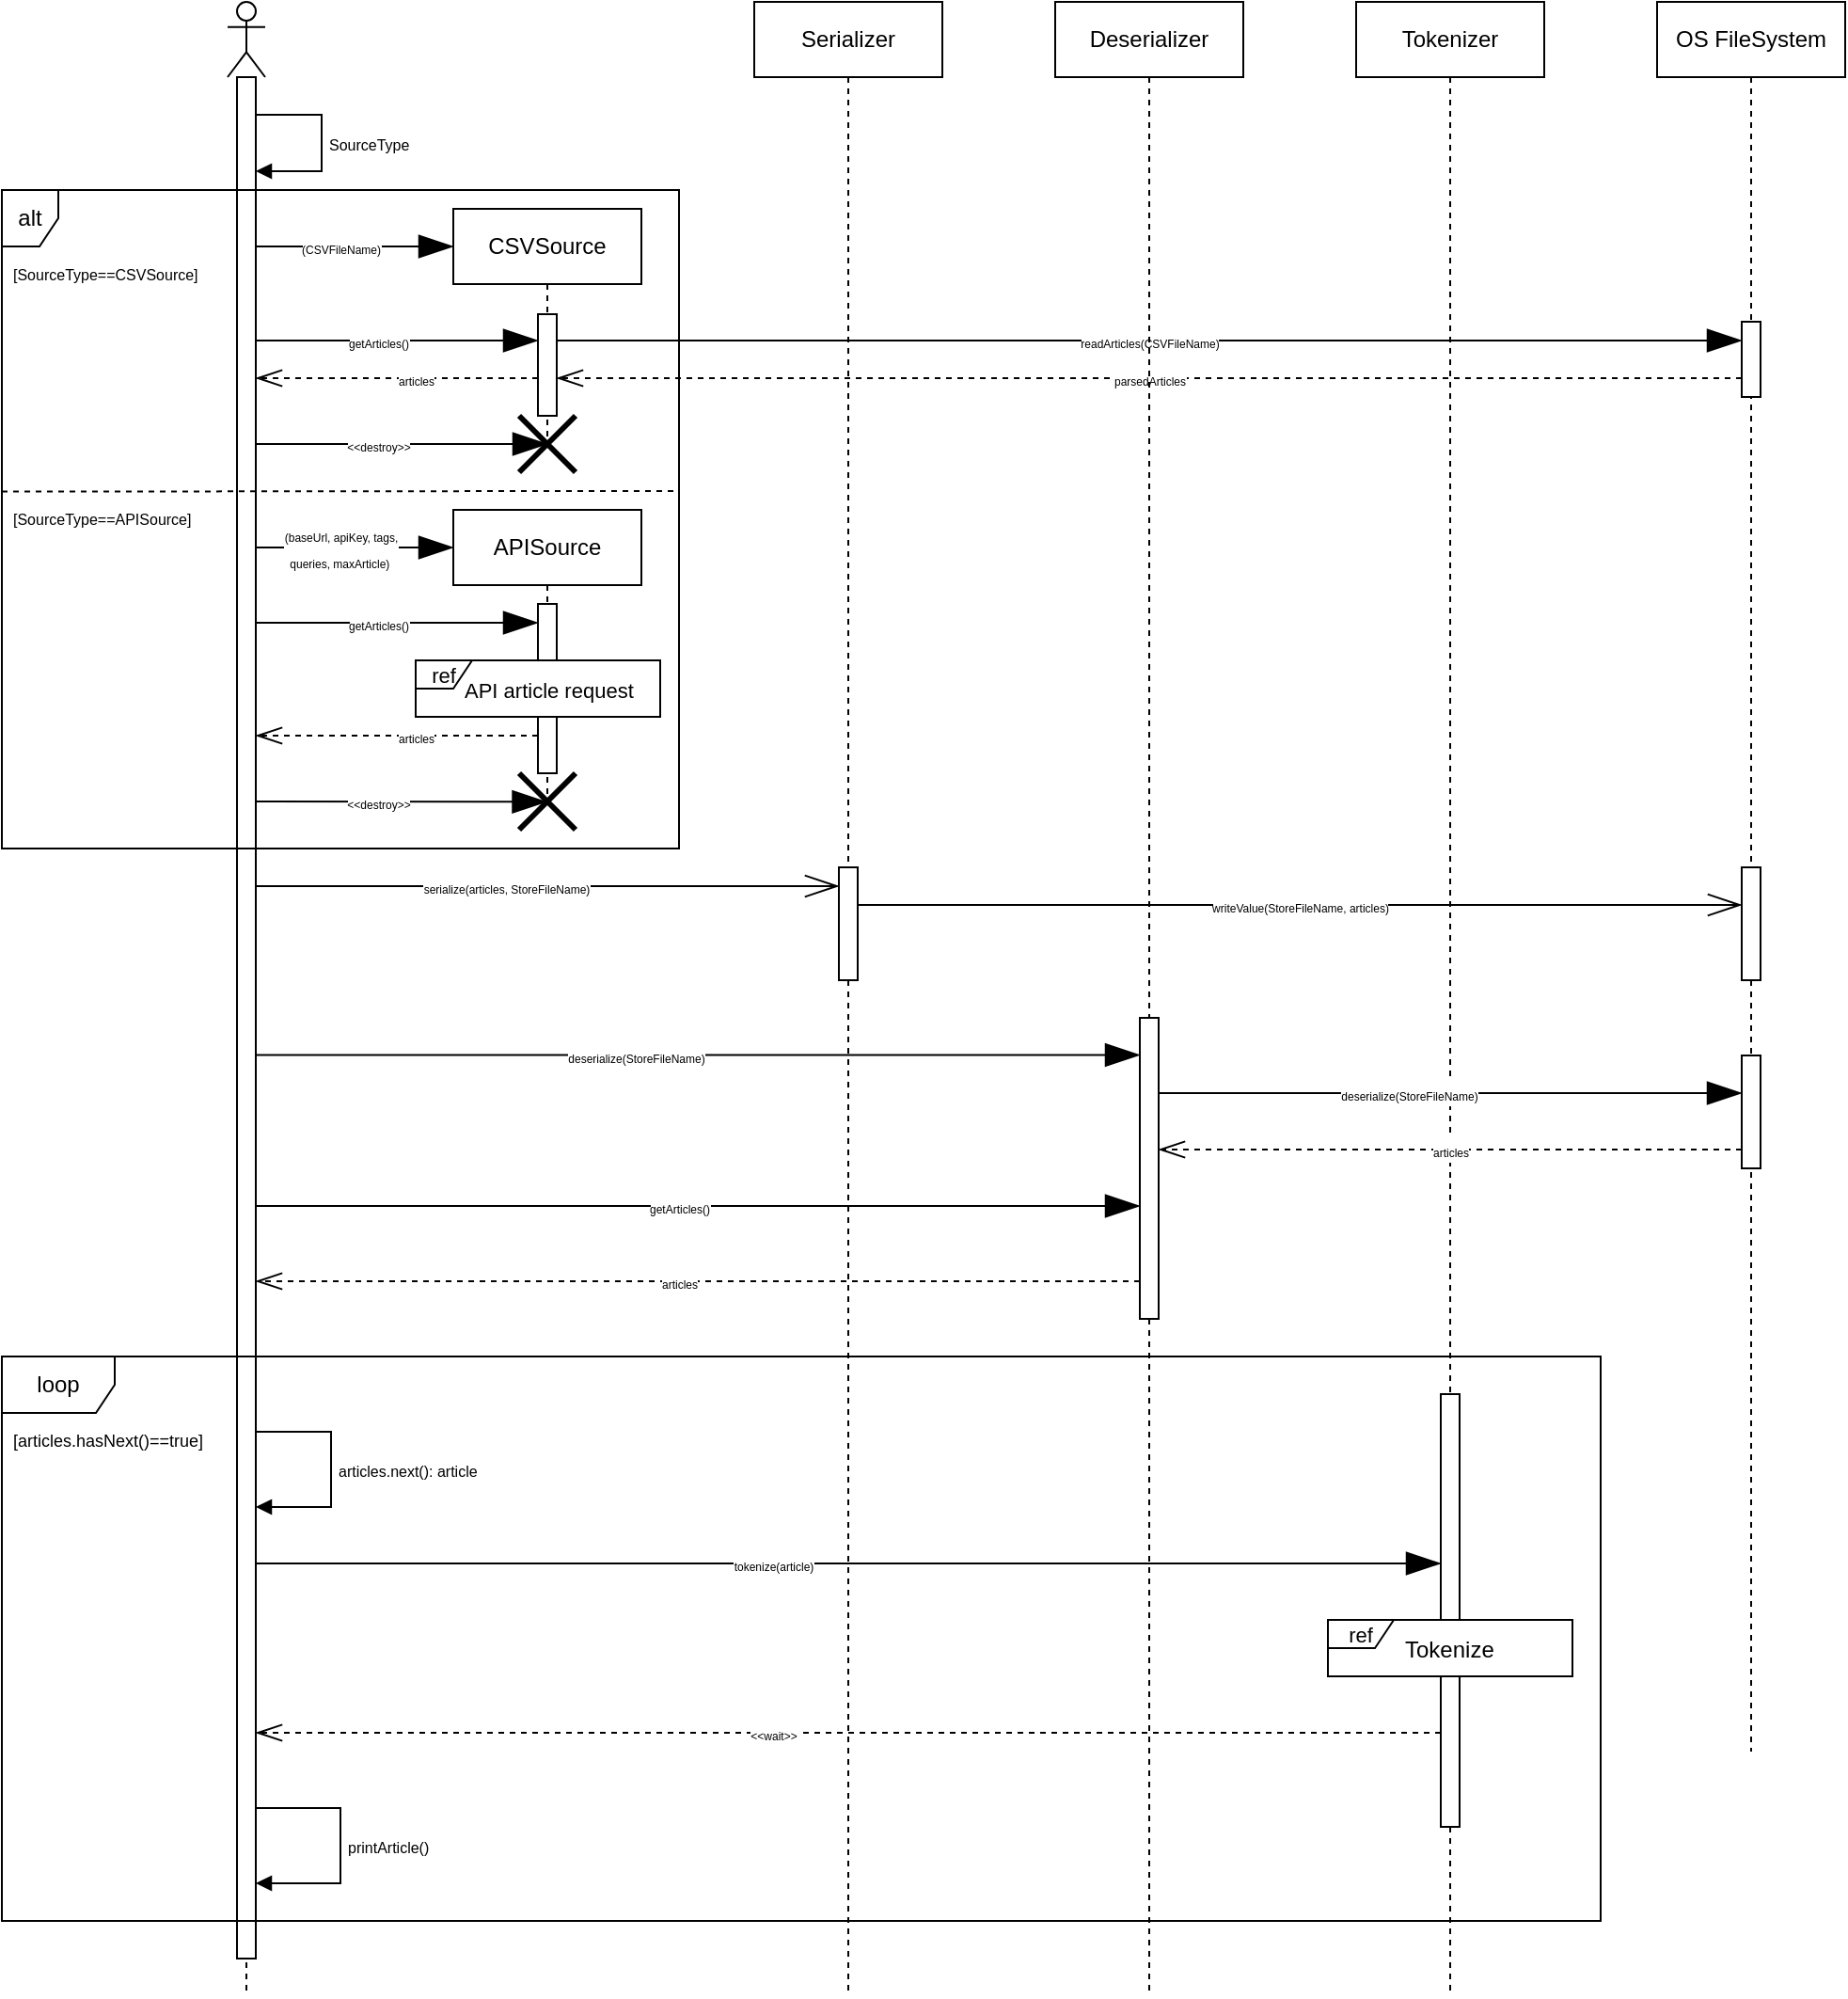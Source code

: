 <mxfile version="21.2.8" type="device">
  <diagram name="Page-1" id="2YBvvXClWsGukQMizWep">
    <mxGraphModel dx="1297" dy="-189" grid="1" gridSize="10" guides="1" tooltips="1" connect="1" arrows="1" fold="1" page="1" pageScale="1" pageWidth="850" pageHeight="1100" math="0" shadow="0">
      <root>
        <mxCell id="0" />
        <mxCell id="1" parent="0" />
        <mxCell id="KgcwhwzwJlgUO1JTBY_t-3" value="" style="shape=umlLifeline;perimeter=lifelinePerimeter;whiteSpace=wrap;html=1;container=1;dropTarget=0;collapsible=0;recursiveResize=0;outlineConnect=0;portConstraint=eastwest;newEdgeStyle={&quot;edgeStyle&quot;:&quot;elbowEdgeStyle&quot;,&quot;elbow&quot;:&quot;vertical&quot;,&quot;curved&quot;:0,&quot;rounded&quot;:0};participant=umlActor;" parent="1" vertex="1">
          <mxGeometry x="150" y="1120" width="20" height="1060" as="geometry" />
        </mxCell>
        <mxCell id="KgcwhwzwJlgUO1JTBY_t-4" value="" style="html=1;points=[];perimeter=orthogonalPerimeter;outlineConnect=0;targetShapes=umlLifeline;portConstraint=eastwest;newEdgeStyle={&quot;edgeStyle&quot;:&quot;elbowEdgeStyle&quot;,&quot;elbow&quot;:&quot;vertical&quot;,&quot;curved&quot;:0,&quot;rounded&quot;:0};" parent="KgcwhwzwJlgUO1JTBY_t-3" vertex="1">
          <mxGeometry x="5" y="40" width="10" height="1000" as="geometry" />
        </mxCell>
        <mxCell id="6_1-8qy97I9ZGp-JPqzc-2" value="&lt;font style=&quot;font-size: 8px;&quot;&gt;SourceType&lt;/font&gt;" style="html=1;align=left;spacingLeft=2;endArrow=block;rounded=0;edgeStyle=orthogonalEdgeStyle;curved=0;rounded=0;" parent="KgcwhwzwJlgUO1JTBY_t-3" source="KgcwhwzwJlgUO1JTBY_t-4" target="KgcwhwzwJlgUO1JTBY_t-4" edge="1">
          <mxGeometry relative="1" as="geometry">
            <mxPoint x="20" y="60" as="sourcePoint" />
            <Array as="points">
              <mxPoint x="50" y="60" />
              <mxPoint x="50" y="90" />
            </Array>
            <mxPoint x="20" y="90" as="targetPoint" />
          </mxGeometry>
        </mxCell>
        <mxCell id="NDGKZVB12Xw6W9YrpPGg-29" value="&lt;font style=&quot;font-size: 8px;&quot;&gt;articles.next(): article&lt;br&gt;&lt;/font&gt;" style="html=1;align=left;spacingLeft=2;endArrow=block;rounded=0;edgeStyle=orthogonalEdgeStyle;curved=0;rounded=0;" edge="1" parent="KgcwhwzwJlgUO1JTBY_t-3" source="KgcwhwzwJlgUO1JTBY_t-4" target="KgcwhwzwJlgUO1JTBY_t-4">
          <mxGeometry relative="1" as="geometry">
            <mxPoint x="20" y="760" as="sourcePoint" />
            <Array as="points">
              <mxPoint x="55" y="760" />
              <mxPoint x="55" y="800" />
            </Array>
            <mxPoint x="20" y="790" as="targetPoint" />
          </mxGeometry>
        </mxCell>
        <mxCell id="NDGKZVB12Xw6W9YrpPGg-33" value="&lt;font style=&quot;font-size: 8px;&quot;&gt;printArticle()&lt;br&gt;&lt;/font&gt;" style="html=1;align=left;spacingLeft=2;endArrow=block;rounded=0;edgeStyle=orthogonalEdgeStyle;curved=0;rounded=0;" edge="1" parent="KgcwhwzwJlgUO1JTBY_t-3" source="KgcwhwzwJlgUO1JTBY_t-4" target="KgcwhwzwJlgUO1JTBY_t-4">
          <mxGeometry x="-0.0" relative="1" as="geometry">
            <mxPoint x="20" y="930" as="sourcePoint" />
            <Array as="points">
              <mxPoint x="60" y="960" />
              <mxPoint x="60" y="1000" />
            </Array>
            <mxPoint x="20" y="970" as="targetPoint" />
            <mxPoint as="offset" />
          </mxGeometry>
        </mxCell>
        <mxCell id="6_1-8qy97I9ZGp-JPqzc-3" value="alt" style="shape=umlFrame;whiteSpace=wrap;html=1;pointerEvents=0;width=30;height=30;" parent="1" vertex="1">
          <mxGeometry x="30" y="1220" width="360" height="350" as="geometry" />
        </mxCell>
        <mxCell id="6_1-8qy97I9ZGp-JPqzc-4" value="&lt;font style=&quot;font-size: 8px;&quot;&gt;[SourceType==CSVSource]&lt;/font&gt;" style="text;strokeColor=none;fillColor=none;align=left;verticalAlign=top;spacingLeft=4;spacingRight=4;overflow=hidden;rotatable=0;points=[[0,0.5],[1,0.5]];portConstraint=eastwest;whiteSpace=wrap;html=1;" parent="1" vertex="1">
          <mxGeometry x="30" y="1250" width="110" height="26" as="geometry" />
        </mxCell>
        <mxCell id="6_1-8qy97I9ZGp-JPqzc-5" value="CSVSource" style="shape=umlLifeline;perimeter=lifelinePerimeter;whiteSpace=wrap;html=1;container=1;dropTarget=0;collapsible=0;recursiveResize=0;outlineConnect=0;portConstraint=eastwest;newEdgeStyle={&quot;edgeStyle&quot;:&quot;elbowEdgeStyle&quot;,&quot;elbow&quot;:&quot;vertical&quot;,&quot;curved&quot;:0,&quot;rounded&quot;:0};" parent="1" vertex="1">
          <mxGeometry x="270" y="1230" width="100" height="130" as="geometry" />
        </mxCell>
        <mxCell id="6_1-8qy97I9ZGp-JPqzc-6" value="" style="html=1;points=[];perimeter=orthogonalPerimeter;outlineConnect=0;targetShapes=umlLifeline;portConstraint=eastwest;newEdgeStyle={&quot;edgeStyle&quot;:&quot;elbowEdgeStyle&quot;,&quot;elbow&quot;:&quot;vertical&quot;,&quot;curved&quot;:0,&quot;rounded&quot;:0};" parent="6_1-8qy97I9ZGp-JPqzc-5" vertex="1">
          <mxGeometry x="45" y="56" width="10" height="54" as="geometry" />
        </mxCell>
        <mxCell id="6_1-8qy97I9ZGp-JPqzc-14" value="&lt;font style=&quot;font-size: 6px;&quot;&gt;(CSVFileName)&lt;/font&gt;" style="endArrow=blockThin;endSize=16;endFill=1;html=1;rounded=0;" parent="1" edge="1">
          <mxGeometry x="-0.143" width="160" relative="1" as="geometry">
            <mxPoint x="165" y="1250" as="sourcePoint" />
            <mxPoint x="270" y="1250" as="targetPoint" />
            <mxPoint as="offset" />
          </mxGeometry>
        </mxCell>
        <mxCell id="6_1-8qy97I9ZGp-JPqzc-15" value="&lt;font style=&quot;font-size: 6px;&quot;&gt;getArticles()&lt;/font&gt;" style="endArrow=blockThin;endSize=16;endFill=1;html=1;rounded=0;" parent="1" source="KgcwhwzwJlgUO1JTBY_t-4" target="6_1-8qy97I9ZGp-JPqzc-6" edge="1">
          <mxGeometry x="-0.133" width="160" relative="1" as="geometry">
            <mxPoint x="165" y="1290" as="sourcePoint" />
            <mxPoint x="310" y="1290" as="targetPoint" />
            <Array as="points">
              <mxPoint x="190" y="1300" />
              <mxPoint x="290" y="1300" />
            </Array>
            <mxPoint as="offset" />
          </mxGeometry>
        </mxCell>
        <mxCell id="6_1-8qy97I9ZGp-JPqzc-16" value="&lt;font style=&quot;font-size: 6px;&quot;&gt;articles&lt;/font&gt;" style="endArrow=openThin;endSize=12;dashed=1;html=1;rounded=0;endFill=0;" parent="1" source="6_1-8qy97I9ZGp-JPqzc-6" target="KgcwhwzwJlgUO1JTBY_t-4" edge="1">
          <mxGeometry x="-0.133" width="160" relative="1" as="geometry">
            <mxPoint x="250" y="1320" as="sourcePoint" />
            <mxPoint x="210" y="1320" as="targetPoint" />
            <Array as="points">
              <mxPoint x="290" y="1320" />
            </Array>
            <mxPoint as="offset" />
          </mxGeometry>
        </mxCell>
        <mxCell id="6_1-8qy97I9ZGp-JPqzc-17" value="" style="shape=umlDestroy;whiteSpace=wrap;html=1;strokeWidth=3;targetShapes=umlLifeline;" parent="1" vertex="1">
          <mxGeometry x="305" y="1340" width="30" height="30" as="geometry" />
        </mxCell>
        <mxCell id="6_1-8qy97I9ZGp-JPqzc-18" value="&lt;font style=&quot;font-size: 6px;&quot;&gt;&amp;lt;&amp;lt;destroy&amp;gt;&amp;gt;&lt;/font&gt;" style="endArrow=blockThin;endSize=16;endFill=1;html=1;rounded=0;" parent="1" source="KgcwhwzwJlgUO1JTBY_t-4" edge="1">
          <mxGeometry x="-0.161" width="160" relative="1" as="geometry">
            <mxPoint x="175" y="1354.55" as="sourcePoint" />
            <mxPoint x="320" y="1355" as="targetPoint" />
            <mxPoint as="offset" />
          </mxGeometry>
        </mxCell>
        <mxCell id="6_1-8qy97I9ZGp-JPqzc-19" value="" style="endArrow=none;dashed=1;html=1;rounded=0;exitX=0;exitY=0.458;exitDx=0;exitDy=0;exitPerimeter=0;entryX=1;entryY=0.457;entryDx=0;entryDy=0;entryPerimeter=0;" parent="1" source="6_1-8qy97I9ZGp-JPqzc-3" target="6_1-8qy97I9ZGp-JPqzc-3" edge="1">
          <mxGeometry width="50" height="50" relative="1" as="geometry">
            <mxPoint x="260" y="1470" as="sourcePoint" />
            <mxPoint x="380" y="1380" as="targetPoint" />
          </mxGeometry>
        </mxCell>
        <mxCell id="6_1-8qy97I9ZGp-JPqzc-20" value="&lt;font style=&quot;font-size: 8px;&quot;&gt;[SourceType==APISource]&lt;/font&gt;" style="text;strokeColor=none;fillColor=none;align=left;verticalAlign=top;spacingLeft=4;spacingRight=4;overflow=hidden;rotatable=0;points=[[0,0.5],[1,0.5]];portConstraint=eastwest;whiteSpace=wrap;html=1;" parent="1" vertex="1">
          <mxGeometry x="30" y="1380" width="110" height="30" as="geometry" />
        </mxCell>
        <mxCell id="6_1-8qy97I9ZGp-JPqzc-21" value="APISource" style="shape=umlLifeline;perimeter=lifelinePerimeter;whiteSpace=wrap;html=1;container=1;dropTarget=0;collapsible=0;recursiveResize=0;outlineConnect=0;portConstraint=eastwest;newEdgeStyle={&quot;edgeStyle&quot;:&quot;elbowEdgeStyle&quot;,&quot;elbow&quot;:&quot;vertical&quot;,&quot;curved&quot;:0,&quot;rounded&quot;:0};" parent="1" vertex="1">
          <mxGeometry x="270" y="1390" width="100" height="160" as="geometry" />
        </mxCell>
        <mxCell id="6_1-8qy97I9ZGp-JPqzc-22" value="" style="html=1;points=[];perimeter=orthogonalPerimeter;outlineConnect=0;targetShapes=umlLifeline;portConstraint=eastwest;newEdgeStyle={&quot;edgeStyle&quot;:&quot;elbowEdgeStyle&quot;,&quot;elbow&quot;:&quot;vertical&quot;,&quot;curved&quot;:0,&quot;rounded&quot;:0};fillStyle=solid;" parent="6_1-8qy97I9ZGp-JPqzc-21" vertex="1">
          <mxGeometry x="45" y="50" width="10" height="90" as="geometry" />
        </mxCell>
        <mxCell id="6_1-8qy97I9ZGp-JPqzc-23" value="&lt;span style=&quot;font-size: 6px;&quot;&gt;(baseUrl, apiKey, tags,&lt;br&gt;queries, maxArticle)&amp;nbsp;&lt;br&gt;&lt;/span&gt;" style="endArrow=blockThin;endSize=16;endFill=1;html=1;rounded=0;" parent="1" edge="1">
          <mxGeometry x="-0.143" width="160" relative="1" as="geometry">
            <mxPoint x="165" y="1410" as="sourcePoint" />
            <mxPoint x="270" y="1410" as="targetPoint" />
            <mxPoint as="offset" />
          </mxGeometry>
        </mxCell>
        <mxCell id="6_1-8qy97I9ZGp-JPqzc-24" value="&lt;font style=&quot;font-size: 6px;&quot;&gt;getArticles()&lt;/font&gt;" style="endArrow=blockThin;endSize=16;endFill=1;html=1;rounded=0;" parent="1" source="KgcwhwzwJlgUO1JTBY_t-4" target="6_1-8qy97I9ZGp-JPqzc-22" edge="1">
          <mxGeometry x="-0.133" width="160" relative="1" as="geometry">
            <mxPoint x="170" y="1460" as="sourcePoint" />
            <mxPoint x="310" y="1460" as="targetPoint" />
            <Array as="points">
              <mxPoint x="200" y="1450" />
              <mxPoint x="290" y="1450" />
            </Array>
            <mxPoint as="offset" />
          </mxGeometry>
        </mxCell>
        <mxCell id="6_1-8qy97I9ZGp-JPqzc-25" value="&lt;font style=&quot;font-size: 6px;&quot;&gt;articles&lt;/font&gt;" style="endArrow=openThin;endSize=12;dashed=1;html=1;rounded=0;endFill=0;" parent="1" source="6_1-8qy97I9ZGp-JPqzc-22" target="KgcwhwzwJlgUO1JTBY_t-4" edge="1">
          <mxGeometry x="-0.133" width="160" relative="1" as="geometry">
            <mxPoint x="310" y="1480" as="sourcePoint" />
            <mxPoint x="170" y="1480" as="targetPoint" />
            <Array as="points">
              <mxPoint x="310" y="1510" />
              <mxPoint x="280" y="1510" />
            </Array>
            <mxPoint as="offset" />
          </mxGeometry>
        </mxCell>
        <mxCell id="6_1-8qy97I9ZGp-JPqzc-26" value="" style="shape=umlDestroy;whiteSpace=wrap;html=1;strokeWidth=3;targetShapes=umlLifeline;" parent="1" vertex="1">
          <mxGeometry x="305" y="1530" width="30" height="30" as="geometry" />
        </mxCell>
        <mxCell id="6_1-8qy97I9ZGp-JPqzc-27" value="&lt;font style=&quot;font-size: 6px;&quot;&gt;&amp;lt;&amp;lt;destroy&amp;gt;&amp;gt;&lt;/font&gt;" style="endArrow=blockThin;endSize=16;endFill=1;html=1;rounded=0;entryX=0.492;entryY=0.507;entryDx=0;entryDy=0;entryPerimeter=0;" parent="1" source="KgcwhwzwJlgUO1JTBY_t-4" edge="1" target="6_1-8qy97I9ZGp-JPqzc-26">
          <mxGeometry x="-0.161" width="160" relative="1" as="geometry">
            <mxPoint x="170" y="1515" as="sourcePoint" />
            <mxPoint x="320" y="1515" as="targetPoint" />
            <mxPoint as="offset" />
            <Array as="points">
              <mxPoint x="170" y="1545" />
            </Array>
          </mxGeometry>
        </mxCell>
        <mxCell id="NDGKZVB12Xw6W9YrpPGg-1" value="Serializer" style="shape=umlLifeline;perimeter=lifelinePerimeter;whiteSpace=wrap;html=1;container=1;dropTarget=0;collapsible=0;recursiveResize=0;outlineConnect=0;portConstraint=eastwest;newEdgeStyle={&quot;edgeStyle&quot;:&quot;elbowEdgeStyle&quot;,&quot;elbow&quot;:&quot;vertical&quot;,&quot;curved&quot;:0,&quot;rounded&quot;:0};" vertex="1" parent="1">
          <mxGeometry x="430" y="1120" width="100" height="1060" as="geometry" />
        </mxCell>
        <mxCell id="NDGKZVB12Xw6W9YrpPGg-2" value="" style="html=1;points=[];perimeter=orthogonalPerimeter;outlineConnect=0;targetShapes=umlLifeline;portConstraint=eastwest;newEdgeStyle={&quot;edgeStyle&quot;:&quot;elbowEdgeStyle&quot;,&quot;elbow&quot;:&quot;vertical&quot;,&quot;curved&quot;:0,&quot;rounded&quot;:0};" vertex="1" parent="NDGKZVB12Xw6W9YrpPGg-1">
          <mxGeometry x="45" y="460" width="10" height="60" as="geometry" />
        </mxCell>
        <mxCell id="NDGKZVB12Xw6W9YrpPGg-3" value="&lt;font style=&quot;font-size: 6px;&quot;&gt;serialize(articles, StoreFileName)&lt;/font&gt;" style="endArrow=openThin;endSize=16;endFill=0;html=1;rounded=0;" edge="1" parent="1" source="KgcwhwzwJlgUO1JTBY_t-4" target="NDGKZVB12Xw6W9YrpPGg-2">
          <mxGeometry x="-0.143" width="160" relative="1" as="geometry">
            <mxPoint x="170" y="1580" as="sourcePoint" />
            <mxPoint x="470" y="1580" as="targetPoint" />
            <mxPoint as="offset" />
            <Array as="points">
              <mxPoint x="250" y="1590" />
              <mxPoint x="400" y="1590" />
            </Array>
          </mxGeometry>
        </mxCell>
        <mxCell id="NDGKZVB12Xw6W9YrpPGg-4" value="OS FileSystem" style="shape=umlLifeline;perimeter=lifelinePerimeter;whiteSpace=wrap;html=1;container=1;dropTarget=0;collapsible=0;recursiveResize=0;outlineConnect=0;portConstraint=eastwest;newEdgeStyle={&quot;edgeStyle&quot;:&quot;elbowEdgeStyle&quot;,&quot;elbow&quot;:&quot;vertical&quot;,&quot;curved&quot;:0,&quot;rounded&quot;:0};" vertex="1" parent="1">
          <mxGeometry x="910" y="1120" width="100" height="930" as="geometry" />
        </mxCell>
        <mxCell id="NDGKZVB12Xw6W9YrpPGg-6" value="" style="html=1;points=[];perimeter=orthogonalPerimeter;outlineConnect=0;targetShapes=umlLifeline;portConstraint=eastwest;newEdgeStyle={&quot;edgeStyle&quot;:&quot;elbowEdgeStyle&quot;,&quot;elbow&quot;:&quot;vertical&quot;,&quot;curved&quot;:0,&quot;rounded&quot;:0};" vertex="1" parent="NDGKZVB12Xw6W9YrpPGg-4">
          <mxGeometry x="45" y="460" width="10" height="60" as="geometry" />
        </mxCell>
        <mxCell id="NDGKZVB12Xw6W9YrpPGg-7" value="" style="html=1;points=[];perimeter=orthogonalPerimeter;outlineConnect=0;targetShapes=umlLifeline;portConstraint=eastwest;newEdgeStyle={&quot;edgeStyle&quot;:&quot;elbowEdgeStyle&quot;,&quot;elbow&quot;:&quot;vertical&quot;,&quot;curved&quot;:0,&quot;rounded&quot;:0};" vertex="1" parent="NDGKZVB12Xw6W9YrpPGg-4">
          <mxGeometry x="45" y="170" width="10" height="40" as="geometry" />
        </mxCell>
        <mxCell id="NDGKZVB12Xw6W9YrpPGg-19" value="" style="html=1;points=[];perimeter=orthogonalPerimeter;outlineConnect=0;targetShapes=umlLifeline;portConstraint=eastwest;newEdgeStyle={&quot;edgeStyle&quot;:&quot;elbowEdgeStyle&quot;,&quot;elbow&quot;:&quot;vertical&quot;,&quot;curved&quot;:0,&quot;rounded&quot;:0};" vertex="1" parent="NDGKZVB12Xw6W9YrpPGg-4">
          <mxGeometry x="45" y="560" width="10" height="60" as="geometry" />
        </mxCell>
        <mxCell id="NDGKZVB12Xw6W9YrpPGg-5" value="&lt;font style=&quot;font-size: 6px;&quot;&gt;writeValue(StoreFileName, articles)&lt;/font&gt;" style="endArrow=openThin;endSize=16;endFill=0;html=1;rounded=0;" edge="1" parent="1" source="NDGKZVB12Xw6W9YrpPGg-2" target="NDGKZVB12Xw6W9YrpPGg-6">
          <mxGeometry width="160" relative="1" as="geometry">
            <mxPoint x="490" y="1600" as="sourcePoint" />
            <mxPoint x="610" y="1590" as="targetPoint" />
            <mxPoint as="offset" />
            <Array as="points">
              <mxPoint x="530" y="1600" />
              <mxPoint x="580" y="1600" />
              <mxPoint x="780" y="1600" />
            </Array>
          </mxGeometry>
        </mxCell>
        <mxCell id="NDGKZVB12Xw6W9YrpPGg-8" value="&lt;font style=&quot;font-size: 6px;&quot;&gt;readArticles(CSVFileName)&lt;/font&gt;" style="endArrow=blockThin;endSize=16;endFill=1;html=1;rounded=0;" edge="1" parent="1" source="6_1-8qy97I9ZGp-JPqzc-6" target="NDGKZVB12Xw6W9YrpPGg-7">
          <mxGeometry width="160" relative="1" as="geometry">
            <mxPoint x="330" y="1300" as="sourcePoint" />
            <mxPoint x="630" y="1300" as="targetPoint" />
            <mxPoint as="offset" />
            <Array as="points">
              <mxPoint x="345" y="1300" />
              <mxPoint x="425" y="1300" />
              <mxPoint x="445" y="1300" />
            </Array>
          </mxGeometry>
        </mxCell>
        <mxCell id="NDGKZVB12Xw6W9YrpPGg-9" value="&lt;span style=&quot;font-size: 6px;&quot;&gt;parsedArticles&lt;/span&gt;" style="endArrow=openThin;endSize=12;dashed=1;html=1;rounded=0;endFill=0;" edge="1" parent="1" source="NDGKZVB12Xw6W9YrpPGg-7" target="6_1-8qy97I9ZGp-JPqzc-6">
          <mxGeometry width="160" relative="1" as="geometry">
            <mxPoint x="630" y="1320" as="sourcePoint" />
            <mxPoint x="330" y="1320" as="targetPoint" />
            <Array as="points">
              <mxPoint x="455" y="1320" />
            </Array>
            <mxPoint as="offset" />
          </mxGeometry>
        </mxCell>
        <mxCell id="NDGKZVB12Xw6W9YrpPGg-10" value="Deserializer" style="shape=umlLifeline;perimeter=lifelinePerimeter;whiteSpace=wrap;html=1;container=1;dropTarget=0;collapsible=0;recursiveResize=0;outlineConnect=0;portConstraint=eastwest;newEdgeStyle={&quot;edgeStyle&quot;:&quot;elbowEdgeStyle&quot;,&quot;elbow&quot;:&quot;vertical&quot;,&quot;curved&quot;:0,&quot;rounded&quot;:0};" vertex="1" parent="1">
          <mxGeometry x="590" y="1120" width="100" height="1060" as="geometry" />
        </mxCell>
        <mxCell id="NDGKZVB12Xw6W9YrpPGg-16" value="" style="html=1;points=[];perimeter=orthogonalPerimeter;outlineConnect=0;targetShapes=umlLifeline;portConstraint=eastwest;newEdgeStyle={&quot;edgeStyle&quot;:&quot;elbowEdgeStyle&quot;,&quot;elbow&quot;:&quot;vertical&quot;,&quot;curved&quot;:0,&quot;rounded&quot;:0};" vertex="1" parent="NDGKZVB12Xw6W9YrpPGg-10">
          <mxGeometry x="45" y="540" width="10" height="160" as="geometry" />
        </mxCell>
        <mxCell id="NDGKZVB12Xw6W9YrpPGg-12" value="Tokenizer" style="shape=umlLifeline;perimeter=lifelinePerimeter;whiteSpace=wrap;html=1;container=1;dropTarget=0;collapsible=0;recursiveResize=0;outlineConnect=0;portConstraint=eastwest;newEdgeStyle={&quot;edgeStyle&quot;:&quot;elbowEdgeStyle&quot;,&quot;elbow&quot;:&quot;vertical&quot;,&quot;curved&quot;:0,&quot;rounded&quot;:0};" vertex="1" parent="1">
          <mxGeometry x="750" y="1120" width="100" height="1060" as="geometry" />
        </mxCell>
        <mxCell id="NDGKZVB12Xw6W9YrpPGg-23" value="" style="html=1;points=[];perimeter=orthogonalPerimeter;outlineConnect=0;targetShapes=umlLifeline;portConstraint=eastwest;newEdgeStyle={&quot;edgeStyle&quot;:&quot;elbowEdgeStyle&quot;,&quot;elbow&quot;:&quot;vertical&quot;,&quot;curved&quot;:0,&quot;rounded&quot;:0};" vertex="1" parent="NDGKZVB12Xw6W9YrpPGg-12">
          <mxGeometry x="45" y="740" width="10" height="230" as="geometry" />
        </mxCell>
        <mxCell id="NDGKZVB12Xw6W9YrpPGg-17" value="&lt;font style=&quot;font-size: 6px;&quot;&gt;deserialize(StoreFileName)&lt;/font&gt;" style="endArrow=blockThin;endSize=16;endFill=1;html=1;rounded=0;" edge="1" parent="1" target="NDGKZVB12Xw6W9YrpPGg-16">
          <mxGeometry x="-0.143" width="160" relative="1" as="geometry">
            <mxPoint x="165" y="1679.77" as="sourcePoint" />
            <mxPoint x="630" y="1680" as="targetPoint" />
            <mxPoint as="offset" />
            <Array as="points">
              <mxPoint x="330" y="1679.77" />
            </Array>
          </mxGeometry>
        </mxCell>
        <mxCell id="NDGKZVB12Xw6W9YrpPGg-18" value="&lt;font style=&quot;font-size: 6px;&quot;&gt;deserialize(StoreFileName)&lt;/font&gt;" style="endArrow=blockThin;endSize=16;endFill=1;html=1;rounded=0;" edge="1" parent="1" source="NDGKZVB12Xw6W9YrpPGg-16" target="NDGKZVB12Xw6W9YrpPGg-19">
          <mxGeometry x="-0.143" width="160" relative="1" as="geometry">
            <mxPoint x="650" y="1700" as="sourcePoint" />
            <mxPoint x="950" y="1700" as="targetPoint" />
            <mxPoint as="offset" />
            <Array as="points">
              <mxPoint x="815" y="1700" />
            </Array>
          </mxGeometry>
        </mxCell>
        <mxCell id="NDGKZVB12Xw6W9YrpPGg-20" value="&lt;font style=&quot;font-size: 6px;&quot;&gt;articles&lt;/font&gt;" style="endArrow=openThin;endSize=12;dashed=1;html=1;rounded=0;endFill=0;" edge="1" parent="1" source="NDGKZVB12Xw6W9YrpPGg-19" target="NDGKZVB12Xw6W9YrpPGg-16">
          <mxGeometry width="160" relative="1" as="geometry">
            <mxPoint x="950" y="1730" as="sourcePoint" />
            <mxPoint x="700" y="1730" as="targetPoint" />
            <Array as="points">
              <mxPoint x="930" y="1730" />
            </Array>
            <mxPoint as="offset" />
          </mxGeometry>
        </mxCell>
        <mxCell id="NDGKZVB12Xw6W9YrpPGg-21" value="&lt;font style=&quot;font-size: 6px;&quot;&gt;getArticles()&lt;/font&gt;" style="endArrow=blockThin;endSize=16;endFill=1;html=1;rounded=0;" edge="1" parent="1" source="KgcwhwzwJlgUO1JTBY_t-4" target="NDGKZVB12Xw6W9YrpPGg-16">
          <mxGeometry x="-0.043" width="160" relative="1" as="geometry">
            <mxPoint x="170" y="1760" as="sourcePoint" />
            <mxPoint x="630" y="1760" as="targetPoint" />
            <mxPoint as="offset" />
            <Array as="points">
              <mxPoint x="335" y="1760" />
            </Array>
          </mxGeometry>
        </mxCell>
        <mxCell id="NDGKZVB12Xw6W9YrpPGg-22" value="&lt;font style=&quot;font-size: 6px;&quot;&gt;articles&lt;/font&gt;" style="endArrow=openThin;endSize=12;dashed=1;html=1;rounded=0;endFill=0;" edge="1" parent="1" source="NDGKZVB12Xw6W9YrpPGg-16" target="KgcwhwzwJlgUO1JTBY_t-4">
          <mxGeometry x="0.043" width="160" relative="1" as="geometry">
            <mxPoint x="580" y="1790" as="sourcePoint" />
            <mxPoint x="270" y="1790" as="targetPoint" />
            <Array as="points">
              <mxPoint x="560" y="1800" />
              <mxPoint x="410" y="1800" />
            </Array>
            <mxPoint as="offset" />
          </mxGeometry>
        </mxCell>
        <mxCell id="NDGKZVB12Xw6W9YrpPGg-24" value="&lt;font style=&quot;font-size: 11px;&quot;&gt;ref&lt;/font&gt;" style="shape=umlFrame;whiteSpace=wrap;html=1;pointerEvents=0;width=30;height=15;fillStyle=hatch;gradientColor=#FFFFFF;swimlaneFillColor=default;" vertex="1" parent="1">
          <mxGeometry x="250" y="1470" width="130" height="30" as="geometry" />
        </mxCell>
        <mxCell id="NDGKZVB12Xw6W9YrpPGg-26" value="&lt;font style=&quot;font-size: 11px;&quot;&gt;API article request&lt;/font&gt;" style="text;strokeColor=none;fillColor=none;align=left;verticalAlign=top;spacingLeft=4;spacingRight=4;overflow=hidden;rotatable=0;points=[[0,0.5],[1,0.5]];portConstraint=eastwest;whiteSpace=wrap;html=1;" vertex="1" parent="1">
          <mxGeometry x="270" y="1472" width="120" height="26" as="geometry" />
        </mxCell>
        <mxCell id="NDGKZVB12Xw6W9YrpPGg-27" value="loop" style="shape=umlFrame;whiteSpace=wrap;html=1;pointerEvents=0;" vertex="1" parent="1">
          <mxGeometry x="30" y="1840" width="850" height="300" as="geometry" />
        </mxCell>
        <mxCell id="NDGKZVB12Xw6W9YrpPGg-28" value="&lt;font style=&quot;font-size: 9px;&quot;&gt;[articles.hasNext()==true]&lt;/font&gt;" style="text;strokeColor=none;fillColor=none;align=left;verticalAlign=top;spacingLeft=4;spacingRight=4;overflow=hidden;rotatable=0;points=[[0,0.5],[1,0.5]];portConstraint=eastwest;whiteSpace=wrap;html=1;" vertex="1" parent="1">
          <mxGeometry x="30" y="1870" width="130" height="26" as="geometry" />
        </mxCell>
        <mxCell id="NDGKZVB12Xw6W9YrpPGg-30" value="&lt;font style=&quot;font-size: 6px;&quot;&gt;tokenize(article)&lt;/font&gt;" style="endArrow=blockThin;endSize=16;endFill=1;html=1;rounded=0;" edge="1" parent="1" source="KgcwhwzwJlgUO1JTBY_t-4" target="NDGKZVB12Xw6W9YrpPGg-23">
          <mxGeometry x="-0.127" width="160" relative="1" as="geometry">
            <mxPoint x="160" y="1950" as="sourcePoint" />
            <mxPoint x="630" y="1950" as="targetPoint" />
            <mxPoint as="offset" />
            <Array as="points">
              <mxPoint x="330" y="1950" />
            </Array>
          </mxGeometry>
        </mxCell>
        <mxCell id="NDGKZVB12Xw6W9YrpPGg-31" value="&lt;font style=&quot;font-size: 11px;&quot;&gt;ref&lt;/font&gt;" style="shape=umlFrame;whiteSpace=wrap;html=1;pointerEvents=0;width=35;height=15;fillStyle=hatch;gradientColor=#FFFFFF;swimlaneFillColor=default;" vertex="1" parent="1">
          <mxGeometry x="735" y="1980" width="130" height="30" as="geometry" />
        </mxCell>
        <mxCell id="NDGKZVB12Xw6W9YrpPGg-32" value="Tokenize" style="text;strokeColor=none;fillColor=none;align=left;verticalAlign=top;spacingLeft=4;spacingRight=4;overflow=hidden;rotatable=0;points=[[0,0.5],[1,0.5]];portConstraint=eastwest;whiteSpace=wrap;html=1;" vertex="1" parent="1">
          <mxGeometry x="770" y="1982" width="70" height="26" as="geometry" />
        </mxCell>
        <mxCell id="NDGKZVB12Xw6W9YrpPGg-34" value="&lt;font style=&quot;font-size: 6px;&quot;&gt;&amp;lt;&amp;lt;wait&amp;gt;&amp;gt;&lt;/font&gt;" style="endArrow=openThin;endSize=12;dashed=1;html=1;rounded=0;endFill=0;" edge="1" parent="1" source="NDGKZVB12Xw6W9YrpPGg-23" target="KgcwhwzwJlgUO1JTBY_t-4">
          <mxGeometry x="0.127" width="160" relative="1" as="geometry">
            <mxPoint x="640" y="2040" as="sourcePoint" />
            <mxPoint x="170" y="2040" as="targetPoint" />
            <Array as="points">
              <mxPoint x="565" y="2040" />
              <mxPoint x="415" y="2040" />
            </Array>
            <mxPoint as="offset" />
          </mxGeometry>
        </mxCell>
      </root>
    </mxGraphModel>
  </diagram>
</mxfile>
